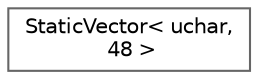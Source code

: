 digraph "Graphical Class Hierarchy"
{
 // LATEX_PDF_SIZE
  bgcolor="transparent";
  edge [fontname=Helvetica,fontsize=10,labelfontname=Helvetica,labelfontsize=10];
  node [fontname=Helvetica,fontsize=10,shape=box,height=0.2,width=0.4];
  rankdir="LR";
  Node0 [id="Node000000",label="StaticVector\< uchar,\l 48 \>",height=0.2,width=0.4,color="grey40", fillcolor="white", style="filled",URL="$class_static_vector.html",tooltip=" "];
}
